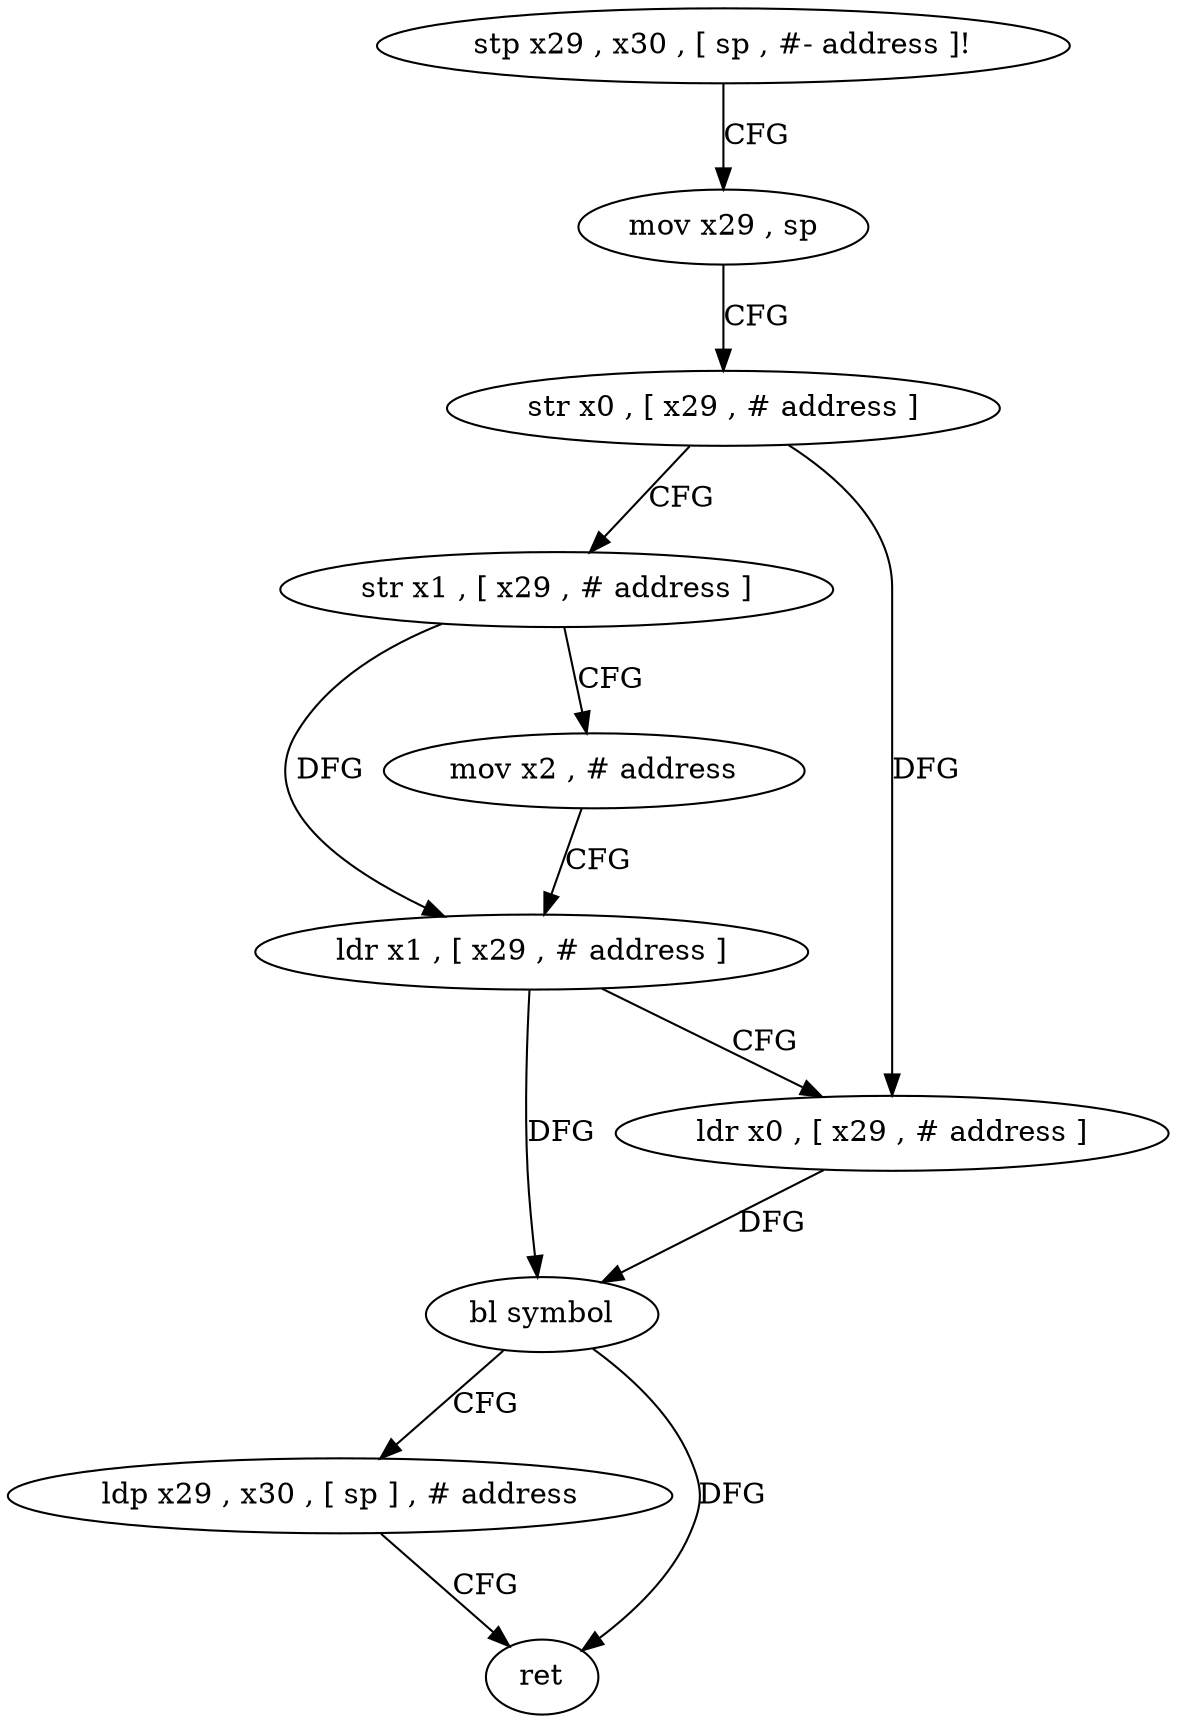 digraph "func" {
"4488084" [label = "stp x29 , x30 , [ sp , #- address ]!" ]
"4488088" [label = "mov x29 , sp" ]
"4488092" [label = "str x0 , [ x29 , # address ]" ]
"4488096" [label = "str x1 , [ x29 , # address ]" ]
"4488100" [label = "mov x2 , # address" ]
"4488104" [label = "ldr x1 , [ x29 , # address ]" ]
"4488108" [label = "ldr x0 , [ x29 , # address ]" ]
"4488112" [label = "bl symbol" ]
"4488116" [label = "ldp x29 , x30 , [ sp ] , # address" ]
"4488120" [label = "ret" ]
"4488084" -> "4488088" [ label = "CFG" ]
"4488088" -> "4488092" [ label = "CFG" ]
"4488092" -> "4488096" [ label = "CFG" ]
"4488092" -> "4488108" [ label = "DFG" ]
"4488096" -> "4488100" [ label = "CFG" ]
"4488096" -> "4488104" [ label = "DFG" ]
"4488100" -> "4488104" [ label = "CFG" ]
"4488104" -> "4488108" [ label = "CFG" ]
"4488104" -> "4488112" [ label = "DFG" ]
"4488108" -> "4488112" [ label = "DFG" ]
"4488112" -> "4488116" [ label = "CFG" ]
"4488112" -> "4488120" [ label = "DFG" ]
"4488116" -> "4488120" [ label = "CFG" ]
}
